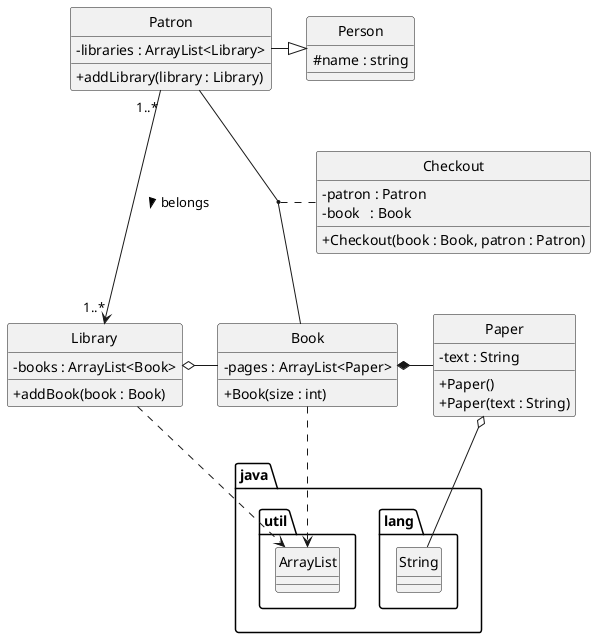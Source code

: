 @startuml
skinparam classAttributeIconSize 0
hide circle

class Library {
 - books : ArrayList<Book>  
 + addBook(book : Book)
}

class Book {
 - pages : ArrayList<Paper>  
 + Book(size : int)
}

Class Person {
 # name : string
}

class Patron {
 - libraries : ArrayList<Library>  
 + addLibrary(library : Library)
}

class Checkout {
  - patron : Patron
  - book   : Book
  + Checkout(book : Book, patron : Patron)
}

class Paper {
 -text : String
 +Paper()
 +Paper(text : String)
}

package java.lang {
  class String {
  }
}

package java.util {
  class ArrayList {  
  }
}

Patron "1..*" --> "1..*" Library : belongs >
Patron -|> Person
Library o- Book
Book *- Paper
(Patron, Book) .. Checkout
Book ..> ArrayList 
Library ..> ArrayList
Paper o-- String
@enduml
